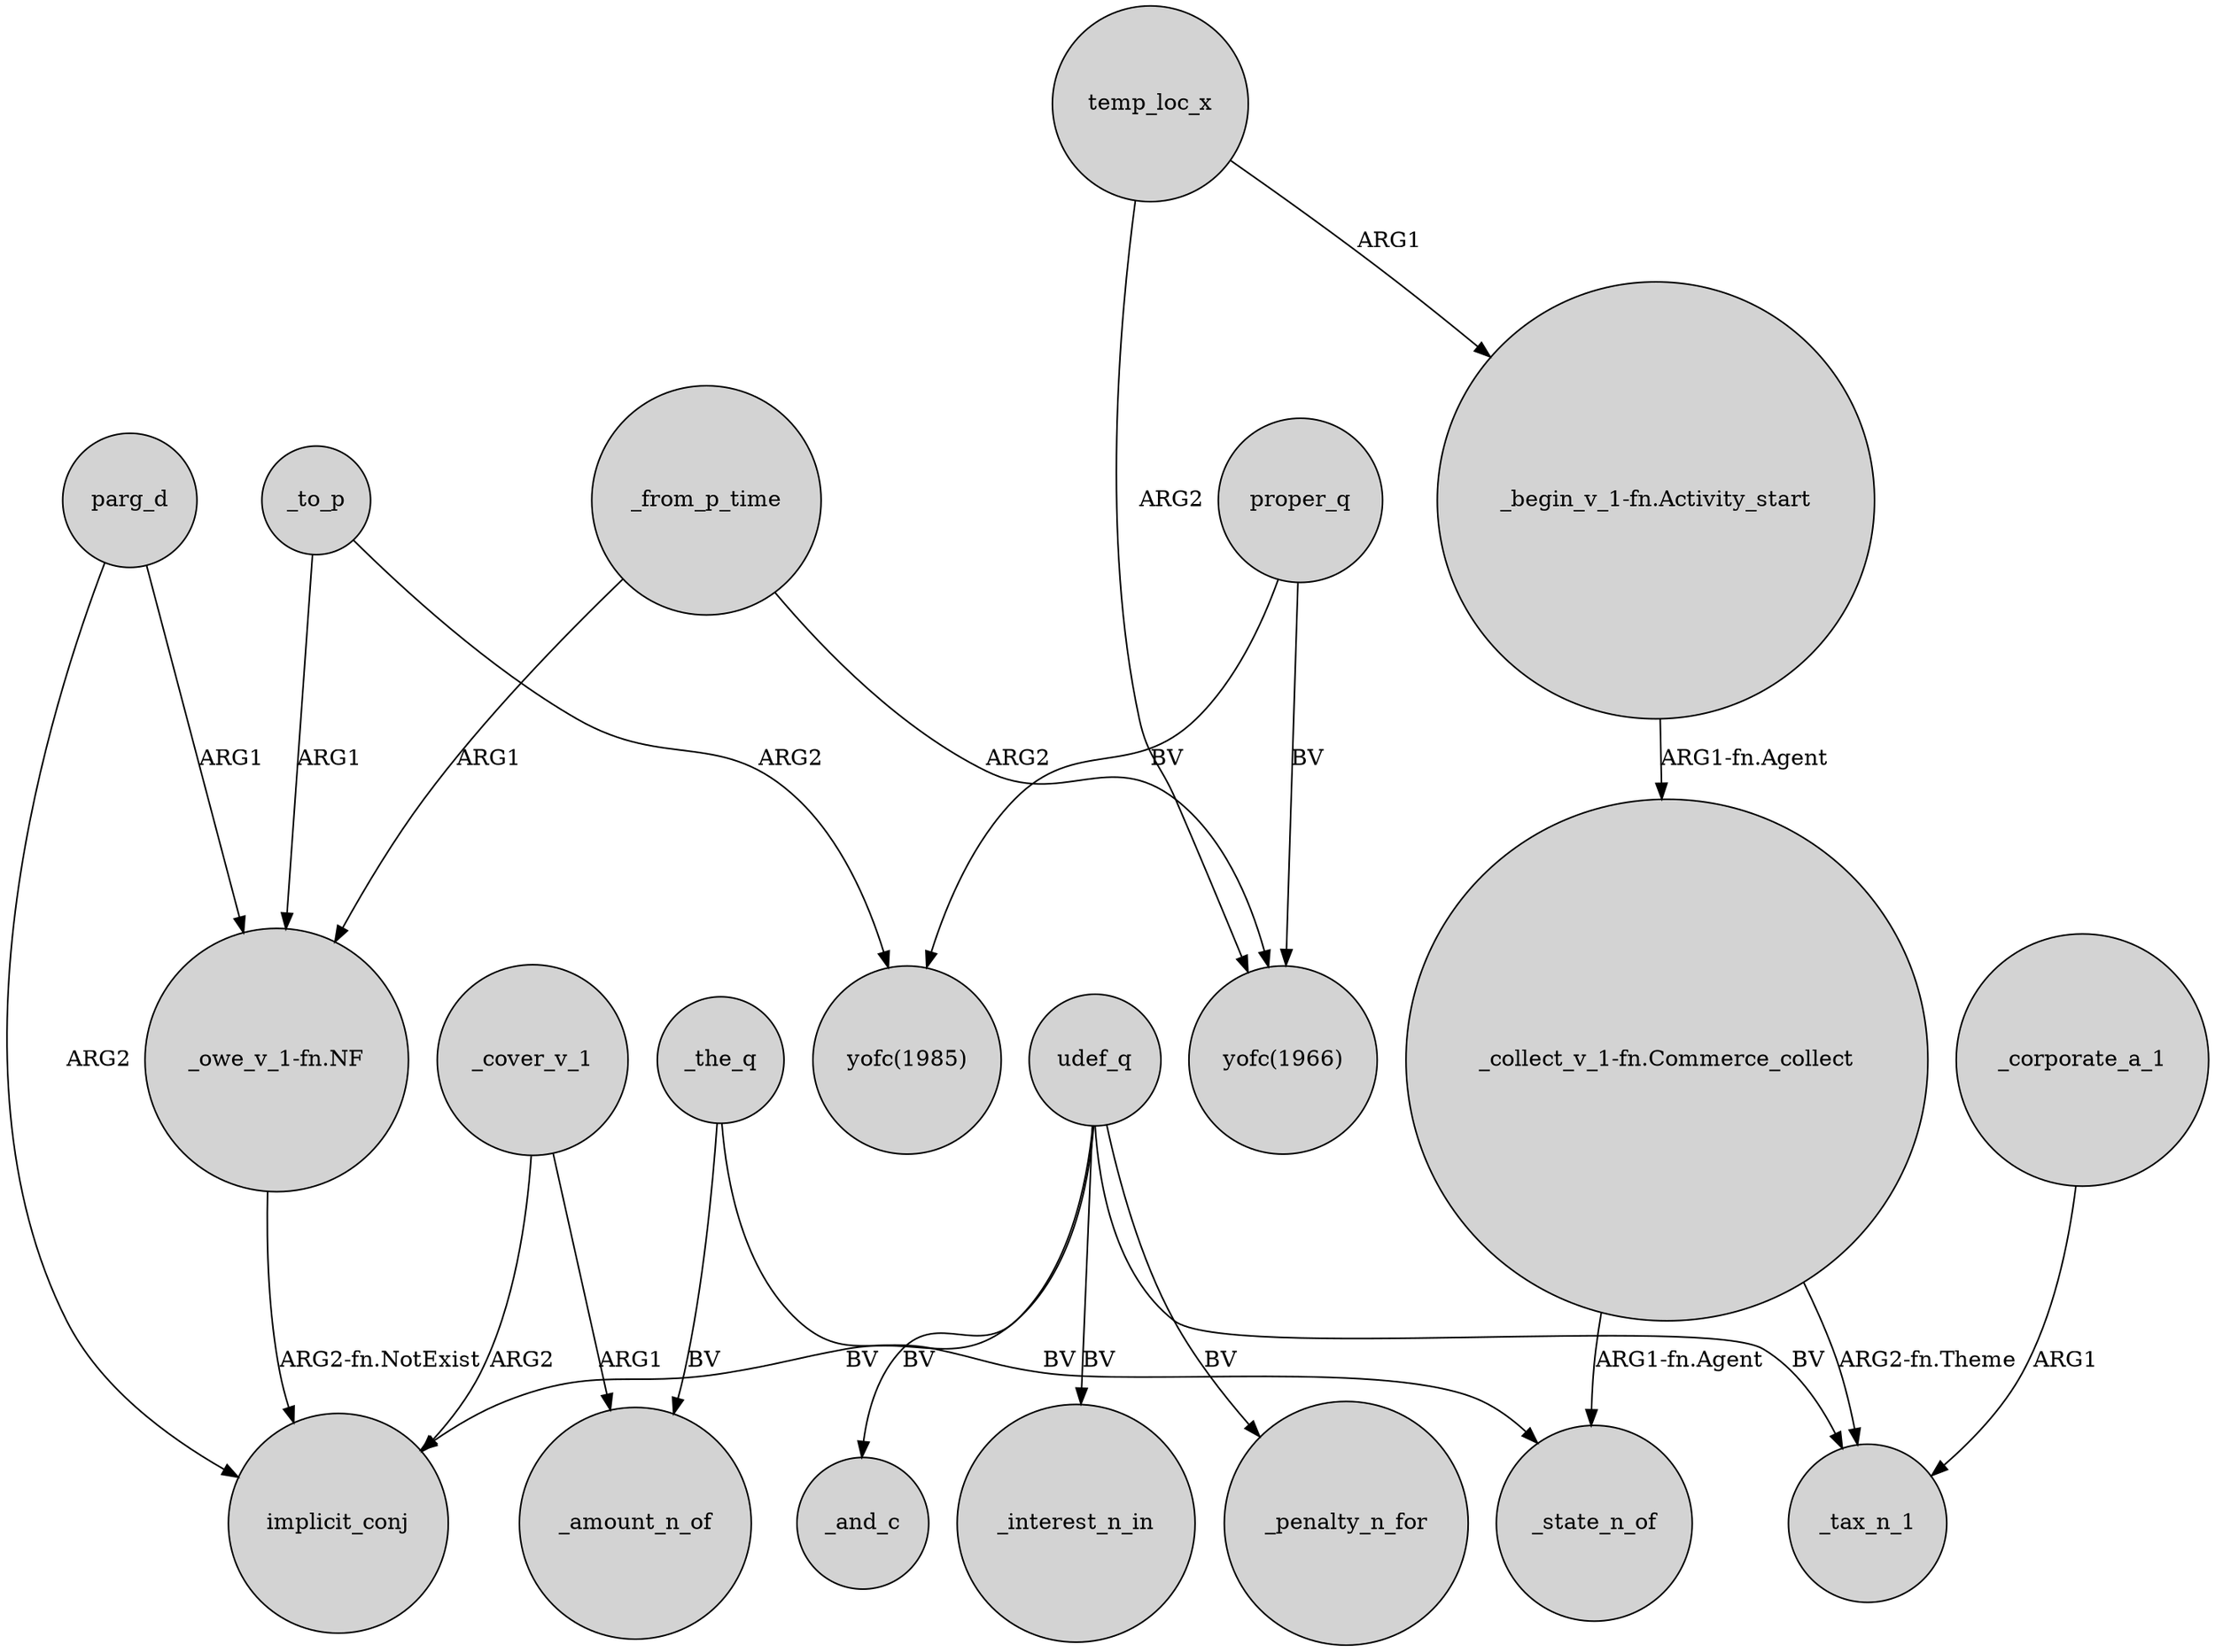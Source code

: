 digraph {
	node [shape=circle style=filled]
	parg_d -> implicit_conj [label=ARG2]
	temp_loc_x -> "_begin_v_1-fn.Activity_start" [label=ARG1]
	_from_p_time -> "_owe_v_1-fn.NF" [label=ARG1]
	_the_q -> _amount_n_of [label=BV]
	temp_loc_x -> "yofc(1966)" [label=ARG2]
	_cover_v_1 -> _amount_n_of [label=ARG1]
	_from_p_time -> "yofc(1966)" [label=ARG2]
	_to_p -> "_owe_v_1-fn.NF" [label=ARG1]
	udef_q -> _interest_n_in [label=BV]
	_the_q -> _state_n_of [label=BV]
	udef_q -> implicit_conj [label=BV]
	"_owe_v_1-fn.NF" -> implicit_conj [label="ARG2-fn.NotExist"]
	udef_q -> _tax_n_1 [label=BV]
	"_collect_v_1-fn.Commerce_collect" -> _tax_n_1 [label="ARG2-fn.Theme"]
	_cover_v_1 -> implicit_conj [label=ARG2]
	parg_d -> "_owe_v_1-fn.NF" [label=ARG1]
	udef_q -> _penalty_n_for [label=BV]
	"_collect_v_1-fn.Commerce_collect" -> _state_n_of [label="ARG1-fn.Agent"]
	_corporate_a_1 -> _tax_n_1 [label=ARG1]
	proper_q -> "yofc(1966)" [label=BV]
	"_begin_v_1-fn.Activity_start" -> "_collect_v_1-fn.Commerce_collect" [label="ARG1-fn.Agent"]
	_to_p -> "yofc(1985)" [label=ARG2]
	proper_q -> "yofc(1985)" [label=BV]
	udef_q -> _and_c [label=BV]
}
